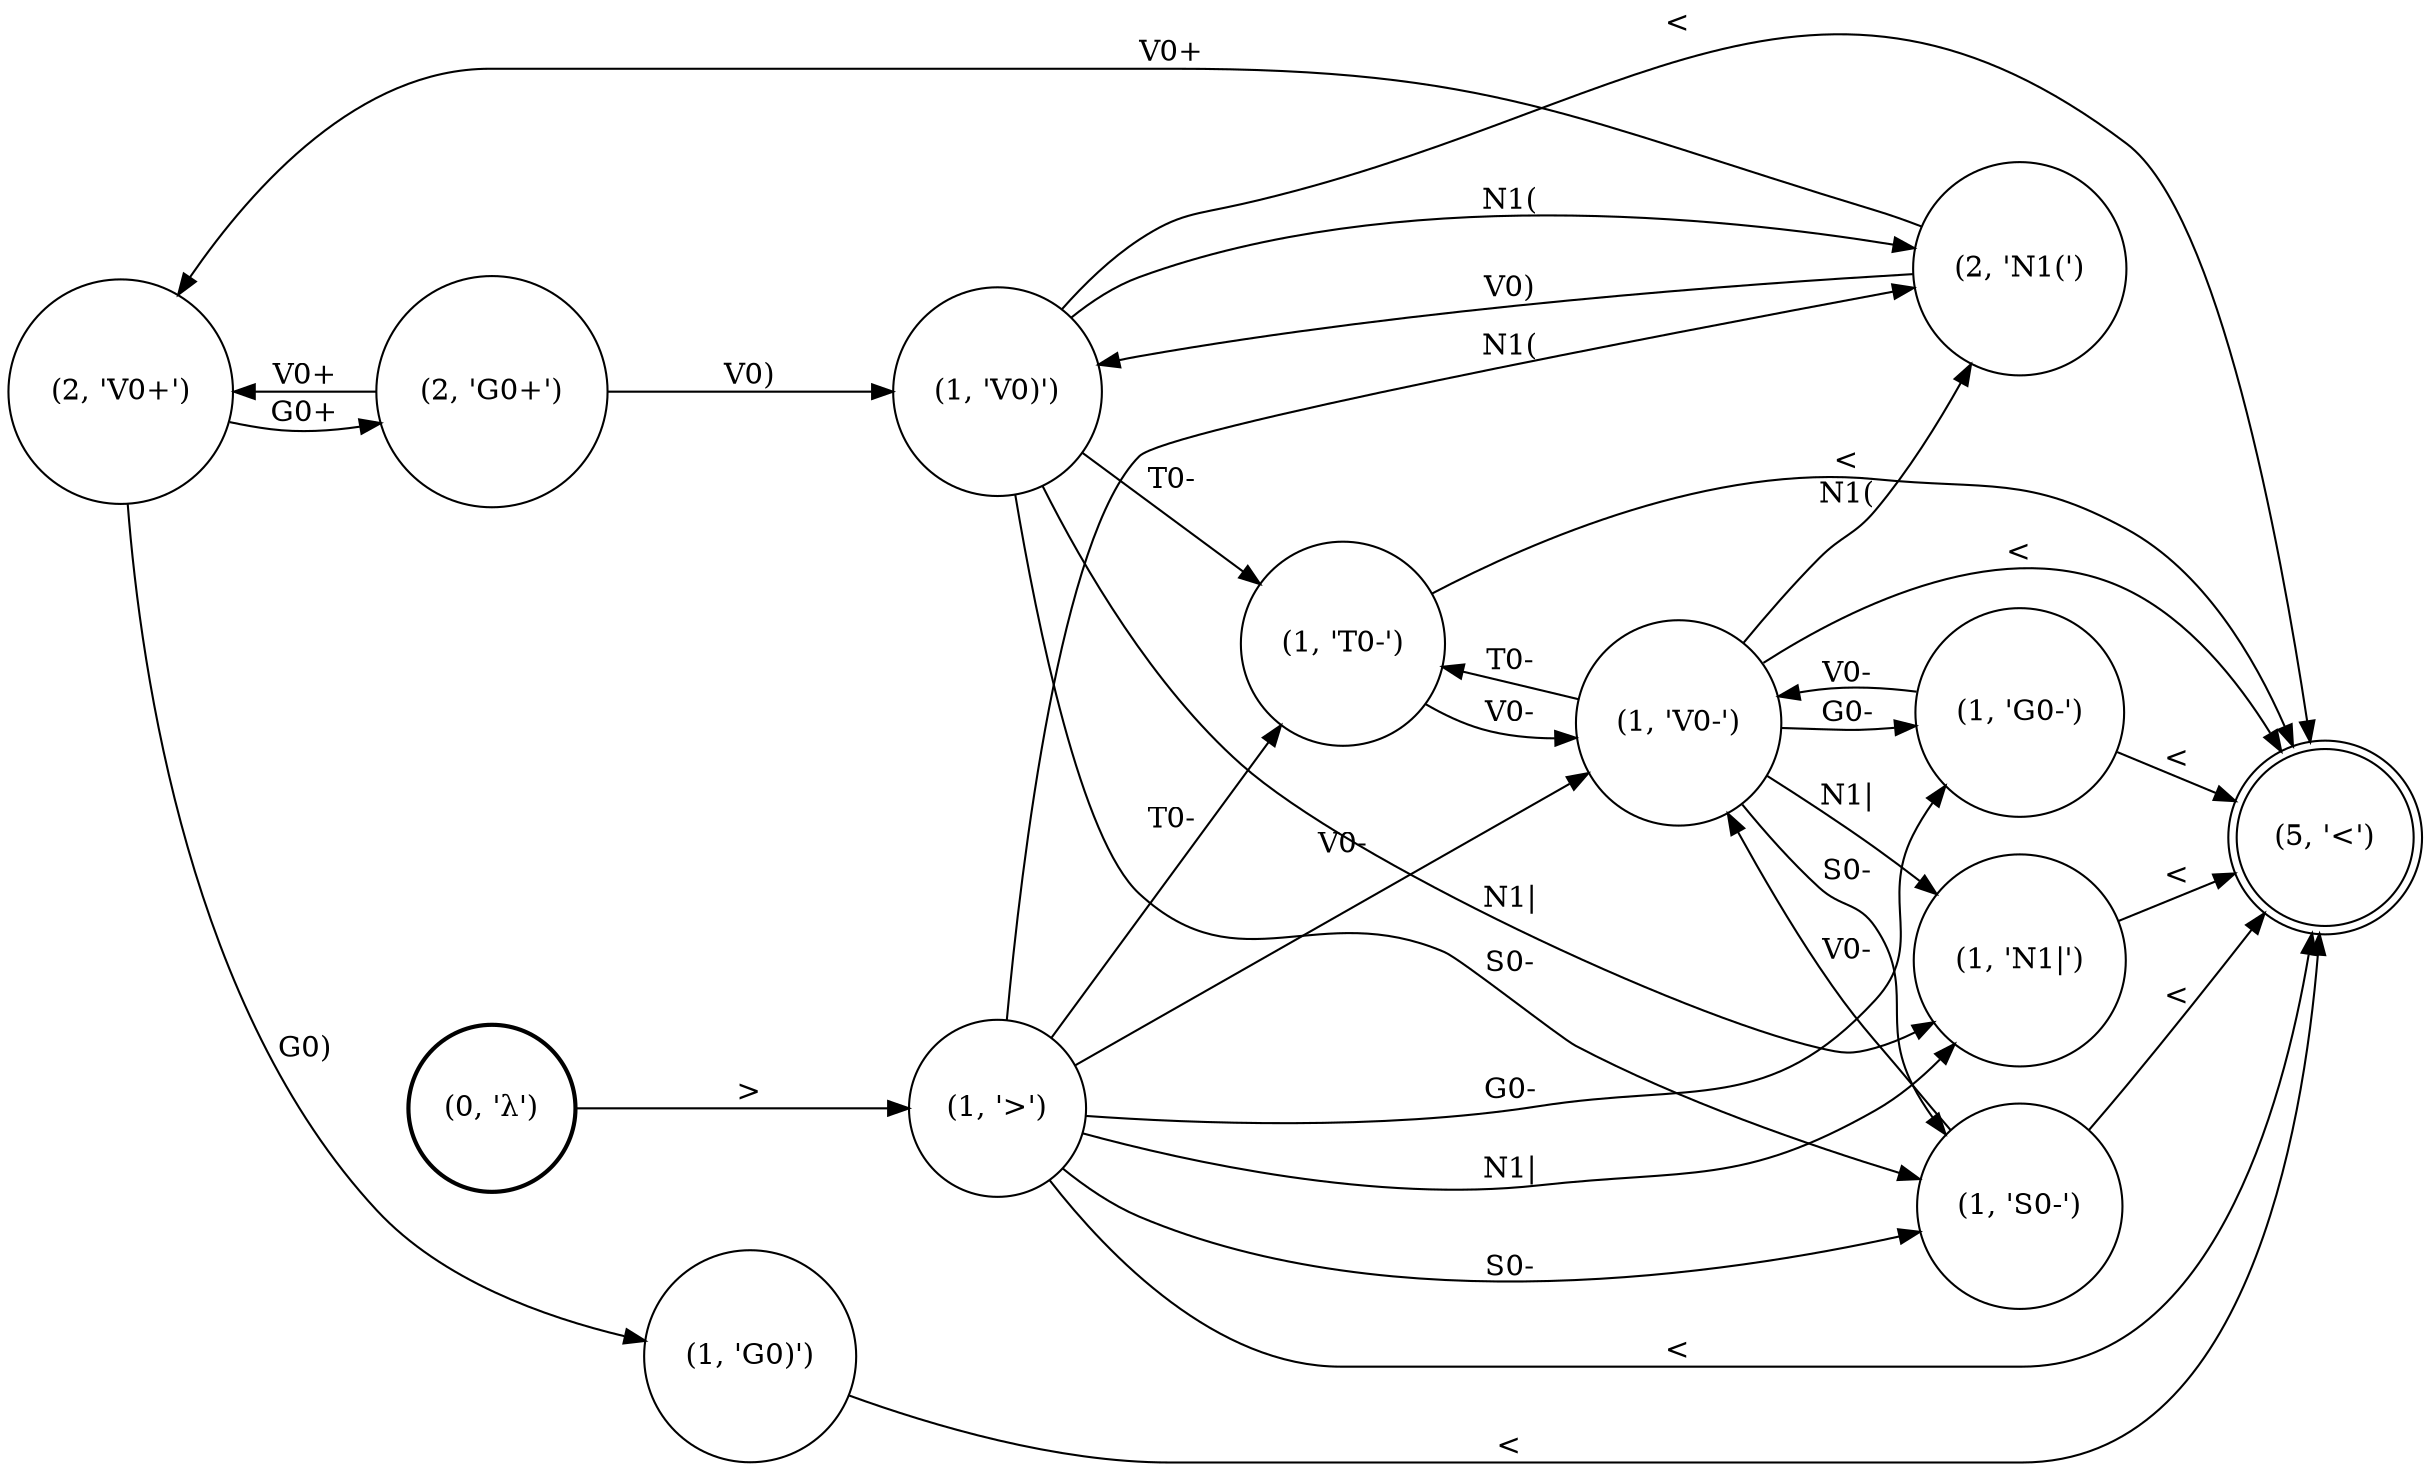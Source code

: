 digraph G {
rankdir=LR;
node [shape=circle]
0 [label="(2, 'V0+')"]
1 [label="(1, 'T0-')"]
2 [label="(1, 'N1|')"]
3 [label="(1, 'V0)')"]
4 [style=bold label="(0, 'λ')"]
5 [label="(2, 'N1(')"]
6 [label="(1, 'G0)')"]
7 [label="(1, 'G0-')"]
8 [label="(1, 'S0-')"]
9 [label="(1, 'V0-')"]
10 [label="(1, '>')"]
11 [shape=doublecircle label="(5, '<')"]
12 [label="(2, 'G0+')"]
0 -> 6 [label="G0)"]
3 -> 8 [label="S0-"]
12 -> 3 [label="V0)"]
3 -> 11 [label="<"]
6 -> 11 [label="<"]
10 -> 2 [label="N1|"]
0 -> 12 [label="G0+"]
9 -> 8 [label="S0-"]
3 -> 5 [label="N1("]
9 -> 5 [label="N1("]
10 -> 11 [label="<"]
10 -> 9 [label="V0-"]
5 -> 0 [label="V0+"]
10 -> 7 [label="G0-"]
12 -> 0 [label="V0+"]
9 -> 2 [label="N1|"]
4 -> 10 [label=">"]
7 -> 11 [label="<"]
1 -> 11 [label="<"]
2 -> 11 [label="<"]
5 -> 3 [label="V0)"]
9 -> 11 [label="<"]
7 -> 9 [label="V0-"]
3 -> 2 [label="N1|"]
9 -> 1 [label="T0-"]
10 -> 8 [label="S0-"]
1 -> 9 [label="V0-"]
8 -> 11 [label="<"]
10 -> 1 [label="T0-"]
9 -> 7 [label="G0-"]
8 -> 9 [label="V0-"]
10 -> 5 [label="N1("]
3 -> 1 [label="T0-"]
}
